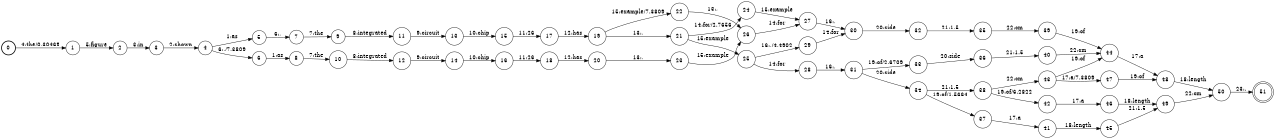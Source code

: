 digraph FST {
rankdir = LR;
size = "8.5,11";
label = "";
center = 1;
orientation = Portrait;
ranksep = "0.4";
nodesep = "0.25";
0 [label = "0", shape = circle, style = bold, fontsize = 14]
	0 -> 1 [label = "4:the/0.30469", fontsize = 14];
1 [label = "1", shape = circle, style = solid, fontsize = 14]
	1 -> 2 [label = "5:figure", fontsize = 14];
2 [label = "2", shape = circle, style = solid, fontsize = 14]
	2 -> 3 [label = "3:in", fontsize = 14];
3 [label = "3", shape = circle, style = solid, fontsize = 14]
	3 -> 4 [label = "2:shown", fontsize = 14];
4 [label = "4", shape = circle, style = solid, fontsize = 14]
	4 -> 5 [label = "1:as", fontsize = 14];
	4 -> 6 [label = "6:,/7.3809", fontsize = 14];
5 [label = "5", shape = circle, style = solid, fontsize = 14]
	5 -> 7 [label = "6:,", fontsize = 14];
6 [label = "6", shape = circle, style = solid, fontsize = 14]
	6 -> 8 [label = "1:as", fontsize = 14];
7 [label = "7", shape = circle, style = solid, fontsize = 14]
	7 -> 9 [label = "7:the", fontsize = 14];
8 [label = "8", shape = circle, style = solid, fontsize = 14]
	8 -> 10 [label = "7:the", fontsize = 14];
9 [label = "9", shape = circle, style = solid, fontsize = 14]
	9 -> 11 [label = "8:integrated", fontsize = 14];
10 [label = "10", shape = circle, style = solid, fontsize = 14]
	10 -> 12 [label = "8:integrated", fontsize = 14];
11 [label = "11", shape = circle, style = solid, fontsize = 14]
	11 -> 13 [label = "9:circuit", fontsize = 14];
12 [label = "12", shape = circle, style = solid, fontsize = 14]
	12 -> 14 [label = "9:circuit", fontsize = 14];
13 [label = "13", shape = circle, style = solid, fontsize = 14]
	13 -> 15 [label = "10:chip", fontsize = 14];
14 [label = "14", shape = circle, style = solid, fontsize = 14]
	14 -> 16 [label = "10:chip", fontsize = 14];
15 [label = "15", shape = circle, style = solid, fontsize = 14]
	15 -> 17 [label = "11:26", fontsize = 14];
16 [label = "16", shape = circle, style = solid, fontsize = 14]
	16 -> 18 [label = "11:26", fontsize = 14];
17 [label = "17", shape = circle, style = solid, fontsize = 14]
	17 -> 19 [label = "12:has", fontsize = 14];
18 [label = "18", shape = circle, style = solid, fontsize = 14]
	18 -> 20 [label = "12:has", fontsize = 14];
19 [label = "19", shape = circle, style = solid, fontsize = 14]
	19 -> 21 [label = "13:,", fontsize = 14];
	19 -> 22 [label = "15:example/7.3809", fontsize = 14];
20 [label = "20", shape = circle, style = solid, fontsize = 14]
	20 -> 23 [label = "13:,", fontsize = 14];
21 [label = "21", shape = circle, style = solid, fontsize = 14]
	21 -> 24 [label = "14:for/2.7656", fontsize = 14];
	21 -> 25 [label = "15:example", fontsize = 14];
22 [label = "22", shape = circle, style = solid, fontsize = 14]
	22 -> 26 [label = "13:,", fontsize = 14];
23 [label = "23", shape = circle, style = solid, fontsize = 14]
	23 -> 26 [label = "15:example", fontsize = 14];
24 [label = "24", shape = circle, style = solid, fontsize = 14]
	24 -> 27 [label = "15:example", fontsize = 14];
25 [label = "25", shape = circle, style = solid, fontsize = 14]
	25 -> 29 [label = "16:,/4.4902", fontsize = 14];
	25 -> 28 [label = "14:for", fontsize = 14];
26 [label = "26", shape = circle, style = solid, fontsize = 14]
	26 -> 27 [label = "14:for", fontsize = 14];
27 [label = "27", shape = circle, style = solid, fontsize = 14]
	27 -> 30 [label = "16:,", fontsize = 14];
28 [label = "28", shape = circle, style = solid, fontsize = 14]
	28 -> 31 [label = "16:,", fontsize = 14];
29 [label = "29", shape = circle, style = solid, fontsize = 14]
	29 -> 30 [label = "14:for", fontsize = 14];
30 [label = "30", shape = circle, style = solid, fontsize = 14]
	30 -> 32 [label = "20:side", fontsize = 14];
31 [label = "31", shape = circle, style = solid, fontsize = 14]
	31 -> 33 [label = "19:of/2.6709", fontsize = 14];
	31 -> 34 [label = "20:side", fontsize = 14];
32 [label = "32", shape = circle, style = solid, fontsize = 14]
	32 -> 35 [label = "21:1.5", fontsize = 14];
33 [label = "33", shape = circle, style = solid, fontsize = 14]
	33 -> 36 [label = "20:side", fontsize = 14];
34 [label = "34", shape = circle, style = solid, fontsize = 14]
	34 -> 37 [label = "19:of/1.5664", fontsize = 14];
	34 -> 38 [label = "21:1.5", fontsize = 14];
35 [label = "35", shape = circle, style = solid, fontsize = 14]
	35 -> 39 [label = "22:cm", fontsize = 14];
36 [label = "36", shape = circle, style = solid, fontsize = 14]
	36 -> 40 [label = "21:1.5", fontsize = 14];
37 [label = "37", shape = circle, style = solid, fontsize = 14]
	37 -> 41 [label = "17:a", fontsize = 14];
38 [label = "38", shape = circle, style = solid, fontsize = 14]
	38 -> 42 [label = "19:of/6.2822", fontsize = 14];
	38 -> 43 [label = "22:cm", fontsize = 14];
39 [label = "39", shape = circle, style = solid, fontsize = 14]
	39 -> 44 [label = "19:of", fontsize = 14];
40 [label = "40", shape = circle, style = solid, fontsize = 14]
	40 -> 44 [label = "22:cm", fontsize = 14];
41 [label = "41", shape = circle, style = solid, fontsize = 14]
	41 -> 45 [label = "18:length", fontsize = 14];
42 [label = "42", shape = circle, style = solid, fontsize = 14]
	42 -> 46 [label = "17:a", fontsize = 14];
43 [label = "43", shape = circle, style = solid, fontsize = 14]
	43 -> 47 [label = "17:a/7.3809", fontsize = 14];
	43 -> 44 [label = "19:of", fontsize = 14];
44 [label = "44", shape = circle, style = solid, fontsize = 14]
	44 -> 48 [label = "17:a", fontsize = 14];
45 [label = "45", shape = circle, style = solid, fontsize = 14]
	45 -> 49 [label = "21:1.5", fontsize = 14];
46 [label = "46", shape = circle, style = solid, fontsize = 14]
	46 -> 49 [label = "18:length", fontsize = 14];
47 [label = "47", shape = circle, style = solid, fontsize = 14]
	47 -> 48 [label = "19:of", fontsize = 14];
48 [label = "48", shape = circle, style = solid, fontsize = 14]
	48 -> 50 [label = "18:length", fontsize = 14];
49 [label = "49", shape = circle, style = solid, fontsize = 14]
	49 -> 50 [label = "22:cm", fontsize = 14];
50 [label = "50", shape = circle, style = solid, fontsize = 14]
	50 -> 51 [label = "23:.", fontsize = 14];
51 [label = "51", shape = doublecircle, style = solid, fontsize = 14]
}
